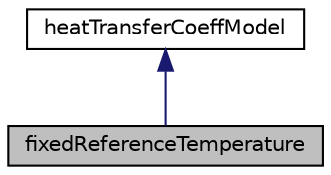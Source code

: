 digraph "fixedReferenceTemperature"
{
  bgcolor="transparent";
  edge [fontname="Helvetica",fontsize="10",labelfontname="Helvetica",labelfontsize="10"];
  node [fontname="Helvetica",fontsize="10",shape=record];
  Node1 [label="fixedReferenceTemperature",height=0.2,width=0.4,color="black", fillcolor="grey75", style="filled" fontcolor="black"];
  Node2 -> Node1 [dir="back",color="midnightblue",fontsize="10",style="solid",fontname="Helvetica"];
  Node2 [label="heatTransferCoeffModel",height=0.2,width=0.4,color="black",URL="$classFoam_1_1heatTransferCoeffModel.html",tooltip="An abstract base class for heat transfer coeffcient models. "];
}
